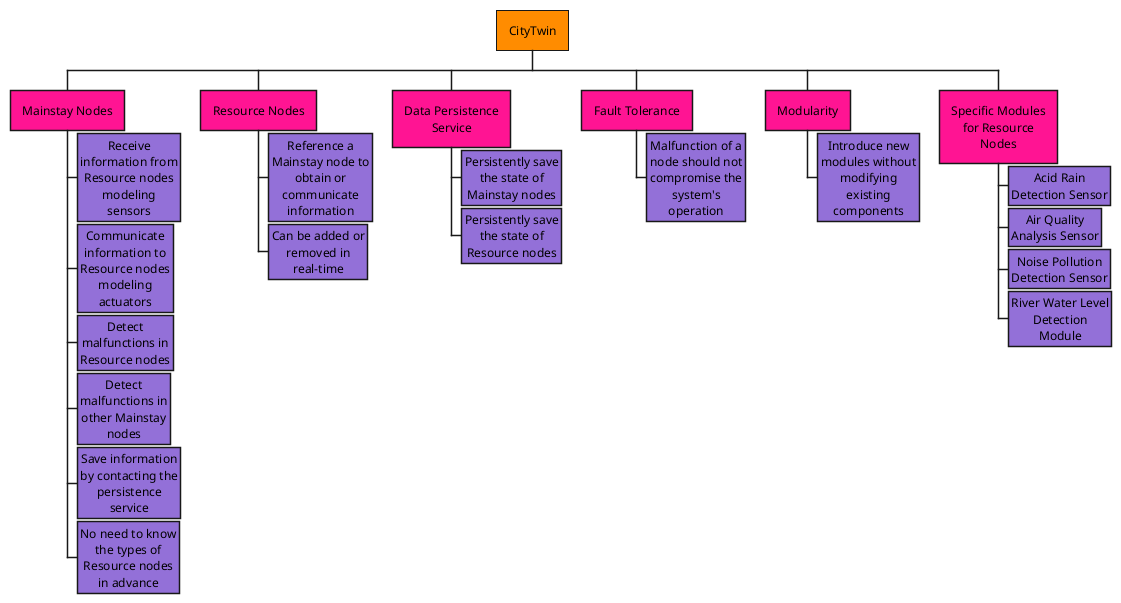 @startwbs

<style>
node {
    Padding 12
    Margin 3
    HorizontalAlignment center
    MaximumWidth 100
}

rootNode {
    LineThickness 1.0
}

leafNode {
    Padding 3
}

</style>

*[#darkorange] CityTwin
**[#deeppink] Mainstay Nodes
***[#mediumpurple] Receive information from Resource nodes modeling sensors
***[#mediumpurple] Communicate information to Resource nodes modeling actuators
***[#mediumpurple] Detect malfunctions in Resource nodes
***[#mediumpurple] Detect malfunctions in other Mainstay nodes
***[#mediumpurple] Save information by contacting the persistence service
***[#mediumpurple] No need to know the types of Resource nodes in advance
**[#deeppink] Resource Nodes
***[#mediumpurple] Reference a Mainstay node to obtain or communicate information
***[#mediumpurple] Can be added or removed in real-time
**[#deeppink] Data Persistence Service
***[#mediumpurple] Persistently save the state of Mainstay nodes
***[#mediumpurple] Persistently save the state of Resource nodes
**[#deeppink] Fault Tolerance
***[#mediumpurple] Malfunction of a node should not compromise the system's operation
**[#deeppink] Modularity
***[#mediumpurple] Introduce new modules without modifying existing components
**[#deeppink] Specific Modules for Resource Nodes
***[#mediumpurple] Acid Rain Detection Sensor
***[#mediumpurple] Air Quality Analysis Sensor
***[#mediumpurple] Noise Pollution Detection Sensor
***[#mediumpurple] River Water Level Detection Module
@endwbs
